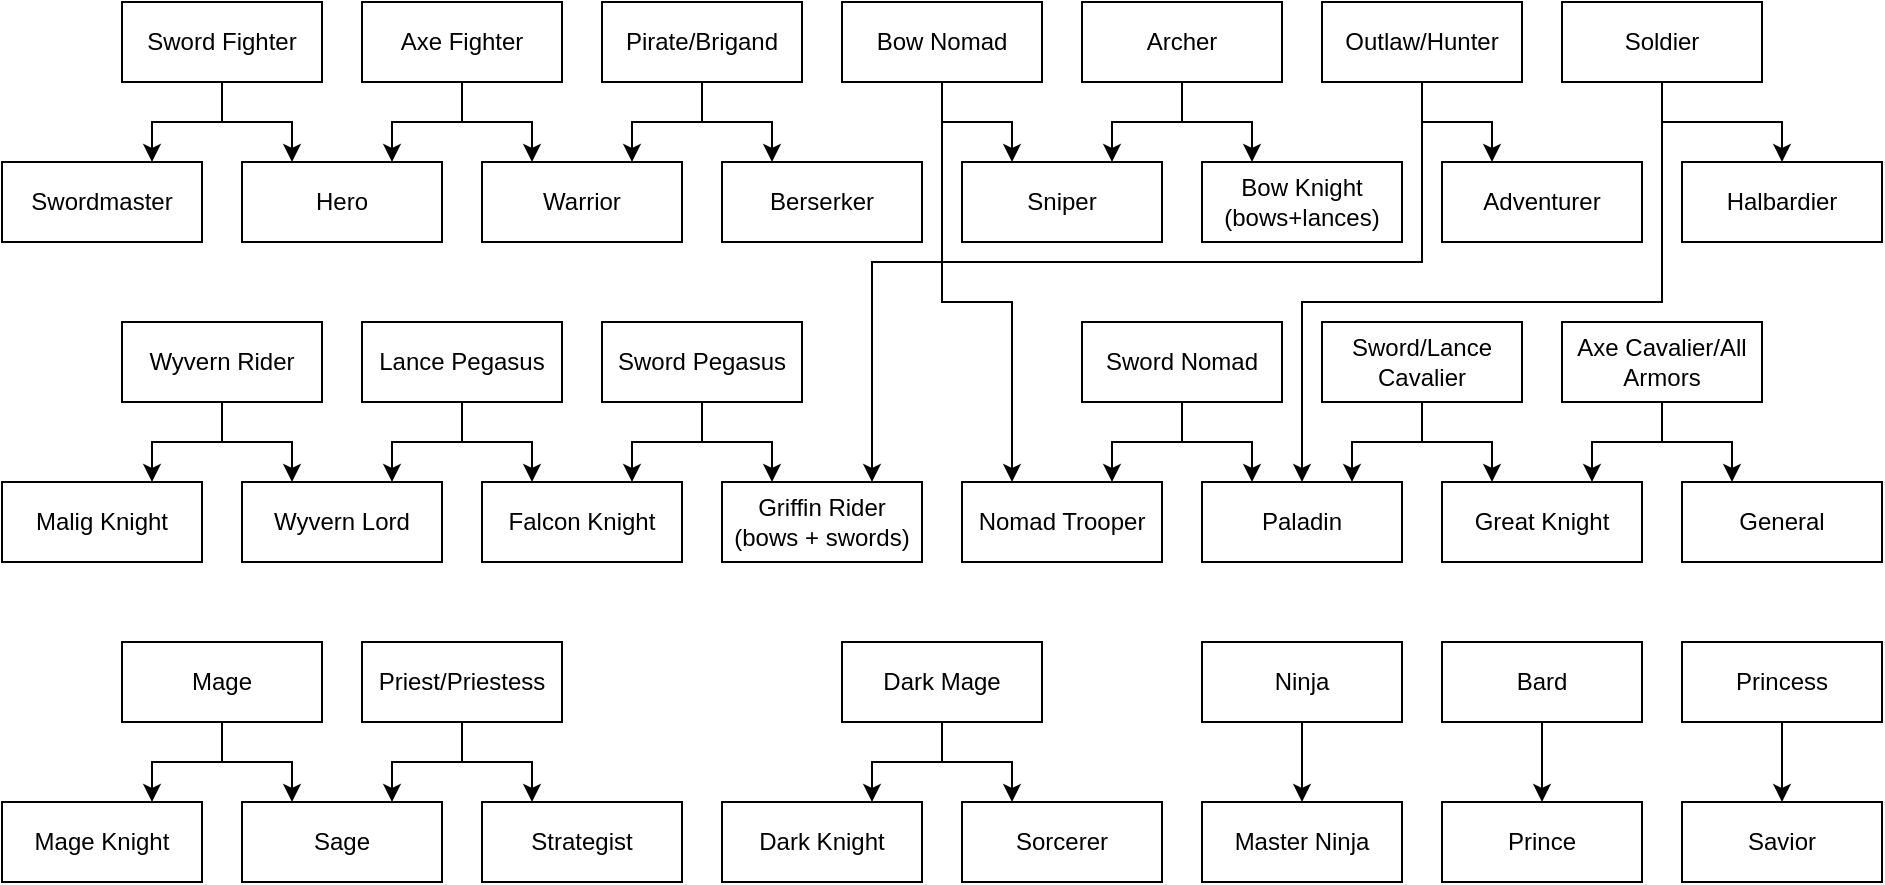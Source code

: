 <mxfile version="24.4.8" type="device">
  <diagram id="XxqG0bQk13wD3dM7bR77" name="Page-1">
    <mxGraphModel dx="1032" dy="602" grid="1" gridSize="10" guides="1" tooltips="1" connect="1" arrows="1" fold="1" page="1" pageScale="1" pageWidth="1100" pageHeight="850" math="0" shadow="0">
      <root>
        <mxCell id="0" />
        <mxCell id="1" parent="0" />
        <mxCell id="kZJEnrz8YEluNi5q1bV1-3" value="" style="edgeStyle=orthogonalEdgeStyle;rounded=0;orthogonalLoop=1;jettySize=auto;html=1;entryX=0.75;entryY=0;entryDx=0;entryDy=0;" parent="1" source="kZJEnrz8YEluNi5q1bV1-1" target="kZJEnrz8YEluNi5q1bV1-2" edge="1">
          <mxGeometry relative="1" as="geometry" />
        </mxCell>
        <mxCell id="kZJEnrz8YEluNi5q1bV1-5" style="edgeStyle=orthogonalEdgeStyle;rounded=0;orthogonalLoop=1;jettySize=auto;html=1;exitX=0.5;exitY=1;exitDx=0;exitDy=0;entryX=0.25;entryY=0;entryDx=0;entryDy=0;" parent="1" source="kZJEnrz8YEluNi5q1bV1-1" target="kZJEnrz8YEluNi5q1bV1-4" edge="1">
          <mxGeometry relative="1" as="geometry" />
        </mxCell>
        <mxCell id="kZJEnrz8YEluNi5q1bV1-1" value="Sword Fighter" style="rounded=0;whiteSpace=wrap;html=1;" parent="1" vertex="1">
          <mxGeometry x="70" y="10" width="100" height="40" as="geometry" />
        </mxCell>
        <mxCell id="kZJEnrz8YEluNi5q1bV1-2" value="Swordmaster" style="rounded=0;whiteSpace=wrap;html=1;" parent="1" vertex="1">
          <mxGeometry x="10" y="90" width="100" height="40" as="geometry" />
        </mxCell>
        <mxCell id="kZJEnrz8YEluNi5q1bV1-4" value="Hero" style="rounded=0;whiteSpace=wrap;html=1;" parent="1" vertex="1">
          <mxGeometry x="130" y="90" width="100" height="40" as="geometry" />
        </mxCell>
        <mxCell id="kZJEnrz8YEluNi5q1bV1-7" style="edgeStyle=orthogonalEdgeStyle;rounded=0;orthogonalLoop=1;jettySize=auto;html=1;exitX=0.5;exitY=1;exitDx=0;exitDy=0;entryX=0.75;entryY=0;entryDx=0;entryDy=0;" parent="1" source="kZJEnrz8YEluNi5q1bV1-6" target="kZJEnrz8YEluNi5q1bV1-4" edge="1">
          <mxGeometry relative="1" as="geometry" />
        </mxCell>
        <mxCell id="kZJEnrz8YEluNi5q1bV1-9" style="edgeStyle=orthogonalEdgeStyle;rounded=0;orthogonalLoop=1;jettySize=auto;html=1;exitX=0.5;exitY=1;exitDx=0;exitDy=0;entryX=0.25;entryY=0;entryDx=0;entryDy=0;" parent="1" source="kZJEnrz8YEluNi5q1bV1-6" target="kZJEnrz8YEluNi5q1bV1-8" edge="1">
          <mxGeometry relative="1" as="geometry" />
        </mxCell>
        <mxCell id="kZJEnrz8YEluNi5q1bV1-6" value="Axe Fighter" style="rounded=0;whiteSpace=wrap;html=1;" parent="1" vertex="1">
          <mxGeometry x="190" y="10" width="100" height="40" as="geometry" />
        </mxCell>
        <mxCell id="kZJEnrz8YEluNi5q1bV1-8" value="Warrior" style="rounded=0;whiteSpace=wrap;html=1;" parent="1" vertex="1">
          <mxGeometry x="250" y="90" width="100" height="40" as="geometry" />
        </mxCell>
        <mxCell id="kZJEnrz8YEluNi5q1bV1-11" style="edgeStyle=orthogonalEdgeStyle;rounded=0;orthogonalLoop=1;jettySize=auto;html=1;entryX=0.75;entryY=0;entryDx=0;entryDy=0;" parent="1" source="kZJEnrz8YEluNi5q1bV1-10" target="kZJEnrz8YEluNi5q1bV1-8" edge="1">
          <mxGeometry relative="1" as="geometry" />
        </mxCell>
        <mxCell id="kZJEnrz8YEluNi5q1bV1-13" style="edgeStyle=orthogonalEdgeStyle;rounded=0;orthogonalLoop=1;jettySize=auto;html=1;exitX=0.5;exitY=1;exitDx=0;exitDy=0;entryX=0.25;entryY=0;entryDx=0;entryDy=0;" parent="1" source="kZJEnrz8YEluNi5q1bV1-10" target="kZJEnrz8YEluNi5q1bV1-12" edge="1">
          <mxGeometry relative="1" as="geometry" />
        </mxCell>
        <mxCell id="kZJEnrz8YEluNi5q1bV1-10" value="Pirate/Brigand" style="rounded=0;whiteSpace=wrap;html=1;" parent="1" vertex="1">
          <mxGeometry x="310" y="10" width="100" height="40" as="geometry" />
        </mxCell>
        <mxCell id="kZJEnrz8YEluNi5q1bV1-12" value="Berserker" style="rounded=0;whiteSpace=wrap;html=1;" parent="1" vertex="1">
          <mxGeometry x="370" y="90" width="100" height="40" as="geometry" />
        </mxCell>
        <mxCell id="kZJEnrz8YEluNi5q1bV1-28" value="" style="edgeStyle=orthogonalEdgeStyle;rounded=0;orthogonalLoop=1;jettySize=auto;html=1;entryX=0.75;entryY=0;entryDx=0;entryDy=0;" parent="1" source="kZJEnrz8YEluNi5q1bV1-30" target="kZJEnrz8YEluNi5q1bV1-31" edge="1">
          <mxGeometry relative="1" as="geometry" />
        </mxCell>
        <mxCell id="kZJEnrz8YEluNi5q1bV1-29" style="edgeStyle=orthogonalEdgeStyle;rounded=0;orthogonalLoop=1;jettySize=auto;html=1;exitX=0.5;exitY=1;exitDx=0;exitDy=0;entryX=0.25;entryY=0;entryDx=0;entryDy=0;" parent="1" source="kZJEnrz8YEluNi5q1bV1-30" target="kZJEnrz8YEluNi5q1bV1-32" edge="1">
          <mxGeometry relative="1" as="geometry" />
        </mxCell>
        <mxCell id="kZJEnrz8YEluNi5q1bV1-30" value="Archer" style="rounded=0;whiteSpace=wrap;html=1;" parent="1" vertex="1">
          <mxGeometry x="550" y="10" width="100" height="40" as="geometry" />
        </mxCell>
        <mxCell id="kZJEnrz8YEluNi5q1bV1-31" value="Sniper" style="rounded=0;whiteSpace=wrap;html=1;" parent="1" vertex="1">
          <mxGeometry x="490" y="90" width="100" height="40" as="geometry" />
        </mxCell>
        <mxCell id="kZJEnrz8YEluNi5q1bV1-32" value="Bow Knight&lt;div&gt;(bows+lances)&lt;/div&gt;" style="rounded=0;whiteSpace=wrap;html=1;" parent="1" vertex="1">
          <mxGeometry x="610" y="90" width="100" height="40" as="geometry" />
        </mxCell>
        <mxCell id="kZJEnrz8YEluNi5q1bV1-34" style="edgeStyle=orthogonalEdgeStyle;rounded=0;orthogonalLoop=1;jettySize=auto;html=1;exitX=0.5;exitY=1;exitDx=0;exitDy=0;entryX=0.25;entryY=0;entryDx=0;entryDy=0;" parent="1" source="kZJEnrz8YEluNi5q1bV1-35" target="kZJEnrz8YEluNi5q1bV1-36" edge="1">
          <mxGeometry relative="1" as="geometry">
            <mxPoint x="755" y="120" as="targetPoint" />
          </mxGeometry>
        </mxCell>
        <mxCell id="hzCM02bEtrWuwb_C7kWd-1" style="edgeStyle=orthogonalEdgeStyle;rounded=0;orthogonalLoop=1;jettySize=auto;html=1;exitX=0.5;exitY=1;exitDx=0;exitDy=0;entryX=0.75;entryY=0;entryDx=0;entryDy=0;" parent="1" source="kZJEnrz8YEluNi5q1bV1-35" target="kZJEnrz8YEluNi5q1bV1-39" edge="1">
          <mxGeometry relative="1" as="geometry">
            <Array as="points">
              <mxPoint x="720" y="140" />
              <mxPoint x="445" y="140" />
            </Array>
          </mxGeometry>
        </mxCell>
        <mxCell id="kZJEnrz8YEluNi5q1bV1-35" value="Outlaw/Hunter" style="rounded=0;whiteSpace=wrap;html=1;" parent="1" vertex="1">
          <mxGeometry x="670" y="10" width="100" height="40" as="geometry" />
        </mxCell>
        <mxCell id="kZJEnrz8YEluNi5q1bV1-36" value="Adventurer" style="rounded=0;whiteSpace=wrap;html=1;" parent="1" vertex="1">
          <mxGeometry x="730" y="90" width="100" height="40" as="geometry" />
        </mxCell>
        <mxCell id="kZJEnrz8YEluNi5q1bV1-55" style="edgeStyle=orthogonalEdgeStyle;rounded=0;orthogonalLoop=1;jettySize=auto;html=1;exitX=0.5;exitY=1;exitDx=0;exitDy=0;entryX=0.25;entryY=0;entryDx=0;entryDy=0;" parent="1" source="kZJEnrz8YEluNi5q1bV1-37" target="kZJEnrz8YEluNi5q1bV1-40" edge="1">
          <mxGeometry relative="1" as="geometry">
            <Array as="points">
              <mxPoint x="480" y="160" />
              <mxPoint x="515" y="160" />
            </Array>
          </mxGeometry>
        </mxCell>
        <mxCell id="kZJEnrz8YEluNi5q1bV1-120" style="edgeStyle=orthogonalEdgeStyle;rounded=0;orthogonalLoop=1;jettySize=auto;html=1;exitX=0.5;exitY=1;exitDx=0;exitDy=0;entryX=0.25;entryY=0;entryDx=0;entryDy=0;" parent="1" source="kZJEnrz8YEluNi5q1bV1-37" target="kZJEnrz8YEluNi5q1bV1-31" edge="1">
          <mxGeometry relative="1" as="geometry" />
        </mxCell>
        <mxCell id="kZJEnrz8YEluNi5q1bV1-37" value="Bow Nomad" style="rounded=0;whiteSpace=wrap;html=1;" parent="1" vertex="1">
          <mxGeometry x="430" y="10" width="100" height="40" as="geometry" />
        </mxCell>
        <mxCell id="kZJEnrz8YEluNi5q1bV1-39" value="Griffin Rider (bows + swords)" style="rounded=0;whiteSpace=wrap;html=1;" parent="1" vertex="1">
          <mxGeometry x="370" y="250" width="100" height="40" as="geometry" />
        </mxCell>
        <mxCell id="kZJEnrz8YEluNi5q1bV1-40" value="Nomad Trooper" style="rounded=0;whiteSpace=wrap;html=1;" parent="1" vertex="1">
          <mxGeometry x="490" y="250" width="100" height="40" as="geometry" />
        </mxCell>
        <mxCell id="kZJEnrz8YEluNi5q1bV1-43" style="edgeStyle=orthogonalEdgeStyle;rounded=0;orthogonalLoop=1;jettySize=auto;html=1;entryX=0.75;entryY=0;entryDx=0;entryDy=0;" parent="1" source="kZJEnrz8YEluNi5q1bV1-42" target="kZJEnrz8YEluNi5q1bV1-40" edge="1">
          <mxGeometry relative="1" as="geometry" />
        </mxCell>
        <mxCell id="kZJEnrz8YEluNi5q1bV1-44" style="edgeStyle=orthogonalEdgeStyle;rounded=0;orthogonalLoop=1;jettySize=auto;html=1;entryX=0.25;entryY=0;entryDx=0;entryDy=0;" parent="1" source="kZJEnrz8YEluNi5q1bV1-42" target="kZJEnrz8YEluNi5q1bV1-45" edge="1">
          <mxGeometry relative="1" as="geometry">
            <mxPoint x="625" y="260" as="targetPoint" />
          </mxGeometry>
        </mxCell>
        <mxCell id="kZJEnrz8YEluNi5q1bV1-42" value="Sword Nomad" style="rounded=0;whiteSpace=wrap;html=1;" parent="1" vertex="1">
          <mxGeometry x="550" y="170" width="100" height="40" as="geometry" />
        </mxCell>
        <mxCell id="kZJEnrz8YEluNi5q1bV1-45" value="Paladin" style="rounded=0;whiteSpace=wrap;html=1;" parent="1" vertex="1">
          <mxGeometry x="610" y="250" width="100" height="40" as="geometry" />
        </mxCell>
        <mxCell id="kZJEnrz8YEluNi5q1bV1-54" value="Falcon Knight" style="rounded=0;whiteSpace=wrap;html=1;" parent="1" vertex="1">
          <mxGeometry x="250" y="250" width="100" height="40" as="geometry" />
        </mxCell>
        <mxCell id="kZJEnrz8YEluNi5q1bV1-57" style="edgeStyle=orthogonalEdgeStyle;rounded=0;orthogonalLoop=1;jettySize=auto;html=1;exitX=0.5;exitY=1;exitDx=0;exitDy=0;entryX=0.75;entryY=0;entryDx=0;entryDy=0;" parent="1" source="kZJEnrz8YEluNi5q1bV1-56" target="kZJEnrz8YEluNi5q1bV1-45" edge="1">
          <mxGeometry relative="1" as="geometry" />
        </mxCell>
        <mxCell id="kZJEnrz8YEluNi5q1bV1-61" style="edgeStyle=orthogonalEdgeStyle;rounded=0;orthogonalLoop=1;jettySize=auto;html=1;exitX=0.5;exitY=1;exitDx=0;exitDy=0;entryX=0.25;entryY=0;entryDx=0;entryDy=0;" parent="1" source="kZJEnrz8YEluNi5q1bV1-56" target="kZJEnrz8YEluNi5q1bV1-59" edge="1">
          <mxGeometry relative="1" as="geometry" />
        </mxCell>
        <mxCell id="kZJEnrz8YEluNi5q1bV1-56" value="Sword/Lance Cavalier" style="rounded=0;whiteSpace=wrap;html=1;" parent="1" vertex="1">
          <mxGeometry x="670" y="170" width="100" height="40" as="geometry" />
        </mxCell>
        <mxCell id="kZJEnrz8YEluNi5q1bV1-62" style="edgeStyle=orthogonalEdgeStyle;rounded=0;orthogonalLoop=1;jettySize=auto;html=1;entryX=0.75;entryY=0;entryDx=0;entryDy=0;" parent="1" source="kZJEnrz8YEluNi5q1bV1-58" target="kZJEnrz8YEluNi5q1bV1-59" edge="1">
          <mxGeometry relative="1" as="geometry" />
        </mxCell>
        <mxCell id="kZJEnrz8YEluNi5q1bV1-65" style="edgeStyle=orthogonalEdgeStyle;rounded=0;orthogonalLoop=1;jettySize=auto;html=1;exitX=0.5;exitY=1;exitDx=0;exitDy=0;entryX=0.25;entryY=0;entryDx=0;entryDy=0;" parent="1" source="kZJEnrz8YEluNi5q1bV1-58" target="kZJEnrz8YEluNi5q1bV1-64" edge="1">
          <mxGeometry relative="1" as="geometry" />
        </mxCell>
        <mxCell id="kZJEnrz8YEluNi5q1bV1-58" value="Axe Cavalier/All Armors" style="rounded=0;whiteSpace=wrap;html=1;" parent="1" vertex="1">
          <mxGeometry x="790" y="170" width="100" height="40" as="geometry" />
        </mxCell>
        <mxCell id="kZJEnrz8YEluNi5q1bV1-59" value="Great Knight" style="rounded=0;whiteSpace=wrap;html=1;" parent="1" vertex="1">
          <mxGeometry x="730" y="250" width="100" height="40" as="geometry" />
        </mxCell>
        <mxCell id="kZJEnrz8YEluNi5q1bV1-64" value="General" style="rounded=0;whiteSpace=wrap;html=1;" parent="1" vertex="1">
          <mxGeometry x="850" y="250" width="100" height="40" as="geometry" />
        </mxCell>
        <mxCell id="kZJEnrz8YEluNi5q1bV1-112" style="edgeStyle=orthogonalEdgeStyle;rounded=0;orthogonalLoop=1;jettySize=auto;html=1;exitX=0.5;exitY=1;exitDx=0;exitDy=0;entryX=0.75;entryY=0;entryDx=0;entryDy=0;" parent="1" source="kZJEnrz8YEluNi5q1bV1-67" target="kZJEnrz8YEluNi5q1bV1-54" edge="1">
          <mxGeometry relative="1" as="geometry" />
        </mxCell>
        <mxCell id="kZJEnrz8YEluNi5q1bV1-113" style="edgeStyle=orthogonalEdgeStyle;rounded=0;orthogonalLoop=1;jettySize=auto;html=1;exitX=0.5;exitY=1;exitDx=0;exitDy=0;entryX=0.25;entryY=0;entryDx=0;entryDy=0;" parent="1" source="kZJEnrz8YEluNi5q1bV1-67" target="kZJEnrz8YEluNi5q1bV1-39" edge="1">
          <mxGeometry relative="1" as="geometry" />
        </mxCell>
        <mxCell id="kZJEnrz8YEluNi5q1bV1-67" value="Sword Pegasus" style="rounded=0;whiteSpace=wrap;html=1;" parent="1" vertex="1">
          <mxGeometry x="310" y="170" width="100" height="40" as="geometry" />
        </mxCell>
        <mxCell id="kZJEnrz8YEluNi5q1bV1-70" value="Wyvern Lord" style="rounded=0;whiteSpace=wrap;html=1;" parent="1" vertex="1">
          <mxGeometry x="130" y="250" width="100" height="40" as="geometry" />
        </mxCell>
        <mxCell id="kZJEnrz8YEluNi5q1bV1-73" style="edgeStyle=orthogonalEdgeStyle;rounded=0;orthogonalLoop=1;jettySize=auto;html=1;entryX=0.25;entryY=0;entryDx=0;entryDy=0;" parent="1" source="kZJEnrz8YEluNi5q1bV1-72" target="kZJEnrz8YEluNi5q1bV1-70" edge="1">
          <mxGeometry relative="1" as="geometry">
            <Array as="points">
              <mxPoint x="120" y="230" />
              <mxPoint x="155" y="230" />
            </Array>
          </mxGeometry>
        </mxCell>
        <mxCell id="kZJEnrz8YEluNi5q1bV1-75" style="edgeStyle=orthogonalEdgeStyle;rounded=0;orthogonalLoop=1;jettySize=auto;html=1;exitX=0.5;exitY=1;exitDx=0;exitDy=0;entryX=0.75;entryY=0;entryDx=0;entryDy=0;" parent="1" source="kZJEnrz8YEluNi5q1bV1-72" target="kZJEnrz8YEluNi5q1bV1-74" edge="1">
          <mxGeometry relative="1" as="geometry" />
        </mxCell>
        <mxCell id="kZJEnrz8YEluNi5q1bV1-72" value="Wyvern Rider" style="rounded=0;whiteSpace=wrap;html=1;" parent="1" vertex="1">
          <mxGeometry x="70" y="170" width="100" height="40" as="geometry" />
        </mxCell>
        <mxCell id="kZJEnrz8YEluNi5q1bV1-74" value="Malig Knight" style="rounded=0;whiteSpace=wrap;html=1;" parent="1" vertex="1">
          <mxGeometry x="10" y="250" width="100" height="40" as="geometry" />
        </mxCell>
        <mxCell id="kZJEnrz8YEluNi5q1bV1-82" style="edgeStyle=orthogonalEdgeStyle;rounded=0;orthogonalLoop=1;jettySize=auto;html=1;exitX=0.5;exitY=1;exitDx=0;exitDy=0;entryX=0.75;entryY=0;entryDx=0;entryDy=0;" parent="1" source="kZJEnrz8YEluNi5q1bV1-76" target="kZJEnrz8YEluNi5q1bV1-79" edge="1">
          <mxGeometry relative="1" as="geometry" />
        </mxCell>
        <mxCell id="kZJEnrz8YEluNi5q1bV1-83" style="edgeStyle=orthogonalEdgeStyle;rounded=0;orthogonalLoop=1;jettySize=auto;html=1;exitX=0.5;exitY=1;exitDx=0;exitDy=0;entryX=0.25;entryY=0;entryDx=0;entryDy=0;" parent="1" source="kZJEnrz8YEluNi5q1bV1-76" target="kZJEnrz8YEluNi5q1bV1-80" edge="1">
          <mxGeometry relative="1" as="geometry" />
        </mxCell>
        <mxCell id="kZJEnrz8YEluNi5q1bV1-76" value="Mage" style="rounded=0;whiteSpace=wrap;html=1;" parent="1" vertex="1">
          <mxGeometry x="70" y="330" width="100" height="40" as="geometry" />
        </mxCell>
        <mxCell id="kZJEnrz8YEluNi5q1bV1-84" style="edgeStyle=orthogonalEdgeStyle;rounded=0;orthogonalLoop=1;jettySize=auto;html=1;exitX=0.5;exitY=1;exitDx=0;exitDy=0;entryX=0.75;entryY=0;entryDx=0;entryDy=0;" parent="1" source="kZJEnrz8YEluNi5q1bV1-77" target="kZJEnrz8YEluNi5q1bV1-80" edge="1">
          <mxGeometry relative="1" as="geometry" />
        </mxCell>
        <mxCell id="kZJEnrz8YEluNi5q1bV1-86" style="edgeStyle=orthogonalEdgeStyle;rounded=0;orthogonalLoop=1;jettySize=auto;html=1;exitX=0.5;exitY=1;exitDx=0;exitDy=0;entryX=0.25;entryY=0;entryDx=0;entryDy=0;" parent="1" source="kZJEnrz8YEluNi5q1bV1-77" target="kZJEnrz8YEluNi5q1bV1-85" edge="1">
          <mxGeometry relative="1" as="geometry" />
        </mxCell>
        <mxCell id="kZJEnrz8YEluNi5q1bV1-77" value="Priest/Priestess" style="rounded=0;whiteSpace=wrap;html=1;" parent="1" vertex="1">
          <mxGeometry x="190" y="330" width="100" height="40" as="geometry" />
        </mxCell>
        <mxCell id="kZJEnrz8YEluNi5q1bV1-79" value="Mage Knight" style="rounded=0;whiteSpace=wrap;html=1;" parent="1" vertex="1">
          <mxGeometry x="10" y="410" width="100" height="40" as="geometry" />
        </mxCell>
        <mxCell id="kZJEnrz8YEluNi5q1bV1-80" value="Sage" style="rounded=0;whiteSpace=wrap;html=1;" parent="1" vertex="1">
          <mxGeometry x="130" y="410" width="100" height="40" as="geometry" />
        </mxCell>
        <mxCell id="kZJEnrz8YEluNi5q1bV1-85" value="Strategist" style="rounded=0;whiteSpace=wrap;html=1;" parent="1" vertex="1">
          <mxGeometry x="250" y="410" width="100" height="40" as="geometry" />
        </mxCell>
        <mxCell id="kZJEnrz8YEluNi5q1bV1-90" style="edgeStyle=orthogonalEdgeStyle;rounded=0;orthogonalLoop=1;jettySize=auto;html=1;entryX=0.75;entryY=0;entryDx=0;entryDy=0;" parent="1" source="kZJEnrz8YEluNi5q1bV1-87" target="kZJEnrz8YEluNi5q1bV1-88" edge="1">
          <mxGeometry relative="1" as="geometry" />
        </mxCell>
        <mxCell id="kZJEnrz8YEluNi5q1bV1-91" style="edgeStyle=orthogonalEdgeStyle;rounded=0;orthogonalLoop=1;jettySize=auto;html=1;exitX=0.5;exitY=1;exitDx=0;exitDy=0;entryX=0.25;entryY=0;entryDx=0;entryDy=0;" parent="1" source="kZJEnrz8YEluNi5q1bV1-87" target="kZJEnrz8YEluNi5q1bV1-89" edge="1">
          <mxGeometry relative="1" as="geometry" />
        </mxCell>
        <mxCell id="kZJEnrz8YEluNi5q1bV1-87" value="Dark Mage" style="rounded=0;whiteSpace=wrap;html=1;" parent="1" vertex="1">
          <mxGeometry x="430" y="330" width="100" height="40" as="geometry" />
        </mxCell>
        <mxCell id="kZJEnrz8YEluNi5q1bV1-88" value="Dark Knight" style="rounded=0;whiteSpace=wrap;html=1;" parent="1" vertex="1">
          <mxGeometry x="370" y="410" width="100" height="40" as="geometry" />
        </mxCell>
        <mxCell id="kZJEnrz8YEluNi5q1bV1-89" value="Sorcerer" style="rounded=0;whiteSpace=wrap;html=1;" parent="1" vertex="1">
          <mxGeometry x="490" y="410" width="100" height="40" as="geometry" />
        </mxCell>
        <mxCell id="kZJEnrz8YEluNi5q1bV1-95" style="edgeStyle=orthogonalEdgeStyle;rounded=0;orthogonalLoop=1;jettySize=auto;html=1;exitX=0.5;exitY=1;exitDx=0;exitDy=0;" parent="1" source="kZJEnrz8YEluNi5q1bV1-93" target="kZJEnrz8YEluNi5q1bV1-94" edge="1">
          <mxGeometry relative="1" as="geometry" />
        </mxCell>
        <mxCell id="kZJEnrz8YEluNi5q1bV1-93" value="Ninja" style="rounded=0;whiteSpace=wrap;html=1;" parent="1" vertex="1">
          <mxGeometry x="610" y="330" width="100" height="40" as="geometry" />
        </mxCell>
        <mxCell id="kZJEnrz8YEluNi5q1bV1-94" value="Master Ninja" style="rounded=0;whiteSpace=wrap;html=1;" parent="1" vertex="1">
          <mxGeometry x="610" y="410" width="100" height="40" as="geometry" />
        </mxCell>
        <mxCell id="kZJEnrz8YEluNi5q1bV1-98" style="edgeStyle=orthogonalEdgeStyle;rounded=0;orthogonalLoop=1;jettySize=auto;html=1;exitX=0.5;exitY=1;exitDx=0;exitDy=0;" parent="1" source="kZJEnrz8YEluNi5q1bV1-96" target="kZJEnrz8YEluNi5q1bV1-97" edge="1">
          <mxGeometry relative="1" as="geometry" />
        </mxCell>
        <mxCell id="kZJEnrz8YEluNi5q1bV1-96" value="Bard" style="rounded=0;whiteSpace=wrap;html=1;" parent="1" vertex="1">
          <mxGeometry x="730" y="330" width="100" height="40" as="geometry" />
        </mxCell>
        <mxCell id="kZJEnrz8YEluNi5q1bV1-97" value="Prince" style="rounded=0;whiteSpace=wrap;html=1;" parent="1" vertex="1">
          <mxGeometry x="730" y="410" width="100" height="40" as="geometry" />
        </mxCell>
        <mxCell id="kZJEnrz8YEluNi5q1bV1-101" style="edgeStyle=orthogonalEdgeStyle;rounded=0;orthogonalLoop=1;jettySize=auto;html=1;exitX=0.5;exitY=1;exitDx=0;exitDy=0;" parent="1" source="kZJEnrz8YEluNi5q1bV1-99" target="kZJEnrz8YEluNi5q1bV1-100" edge="1">
          <mxGeometry relative="1" as="geometry" />
        </mxCell>
        <mxCell id="kZJEnrz8YEluNi5q1bV1-99" value="Princess" style="rounded=0;whiteSpace=wrap;html=1;" parent="1" vertex="1">
          <mxGeometry x="850" y="330" width="100" height="40" as="geometry" />
        </mxCell>
        <mxCell id="kZJEnrz8YEluNi5q1bV1-100" value="Savior" style="rounded=0;whiteSpace=wrap;html=1;" parent="1" vertex="1">
          <mxGeometry x="850" y="410" width="100" height="40" as="geometry" />
        </mxCell>
        <mxCell id="kZJEnrz8YEluNi5q1bV1-104" style="edgeStyle=orthogonalEdgeStyle;rounded=0;orthogonalLoop=1;jettySize=auto;html=1;exitX=0.5;exitY=1;exitDx=0;exitDy=0;entryX=0.5;entryY=0;entryDx=0;entryDy=0;" parent="1" source="kZJEnrz8YEluNi5q1bV1-102" target="kZJEnrz8YEluNi5q1bV1-103" edge="1">
          <mxGeometry relative="1" as="geometry" />
        </mxCell>
        <mxCell id="kZJEnrz8YEluNi5q1bV1-105" style="edgeStyle=orthogonalEdgeStyle;rounded=0;orthogonalLoop=1;jettySize=auto;html=1;exitX=0.5;exitY=1;exitDx=0;exitDy=0;entryX=0.5;entryY=0;entryDx=0;entryDy=0;" parent="1" source="kZJEnrz8YEluNi5q1bV1-102" target="kZJEnrz8YEluNi5q1bV1-45" edge="1">
          <mxGeometry relative="1" as="geometry">
            <Array as="points">
              <mxPoint x="840" y="160" />
              <mxPoint x="660" y="160" />
            </Array>
          </mxGeometry>
        </mxCell>
        <mxCell id="kZJEnrz8YEluNi5q1bV1-102" value="Soldier" style="rounded=0;whiteSpace=wrap;html=1;" parent="1" vertex="1">
          <mxGeometry x="790" y="10" width="100" height="40" as="geometry" />
        </mxCell>
        <mxCell id="kZJEnrz8YEluNi5q1bV1-103" value="Halbardier" style="rounded=0;whiteSpace=wrap;html=1;" parent="1" vertex="1">
          <mxGeometry x="850" y="90" width="100" height="40" as="geometry" />
        </mxCell>
        <mxCell id="kZJEnrz8YEluNi5q1bV1-118" style="edgeStyle=orthogonalEdgeStyle;rounded=0;orthogonalLoop=1;jettySize=auto;html=1;entryX=0.25;entryY=0;entryDx=0;entryDy=0;" parent="1" source="kZJEnrz8YEluNi5q1bV1-117" target="kZJEnrz8YEluNi5q1bV1-54" edge="1">
          <mxGeometry relative="1" as="geometry" />
        </mxCell>
        <mxCell id="kZJEnrz8YEluNi5q1bV1-121" style="edgeStyle=orthogonalEdgeStyle;rounded=0;orthogonalLoop=1;jettySize=auto;html=1;exitX=0.5;exitY=1;exitDx=0;exitDy=0;entryX=0.75;entryY=0;entryDx=0;entryDy=0;" parent="1" source="kZJEnrz8YEluNi5q1bV1-117" target="kZJEnrz8YEluNi5q1bV1-70" edge="1">
          <mxGeometry relative="1" as="geometry">
            <Array as="points">
              <mxPoint x="240" y="230" />
              <mxPoint x="205" y="230" />
            </Array>
          </mxGeometry>
        </mxCell>
        <mxCell id="kZJEnrz8YEluNi5q1bV1-117" value="Lance Pegasus" style="rounded=0;whiteSpace=wrap;html=1;" parent="1" vertex="1">
          <mxGeometry x="190" y="170" width="100" height="40" as="geometry" />
        </mxCell>
      </root>
    </mxGraphModel>
  </diagram>
</mxfile>

